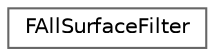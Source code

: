 digraph "Graphical Class Hierarchy"
{
 // INTERACTIVE_SVG=YES
 // LATEX_PDF_SIZE
  bgcolor="transparent";
  edge [fontname=Helvetica,fontsize=10,labelfontname=Helvetica,labelfontsize=10];
  node [fontname=Helvetica,fontsize=10,shape=box,height=0.2,width=0.4];
  rankdir="LR";
  Node0 [id="Node000000",label="FAllSurfaceFilter",height=0.2,width=0.4,color="grey40", fillcolor="white", style="filled",URL="$d4/dd4/classFAllSurfaceFilter.html",tooltip="Surface filter that passes all surfaces."];
}
